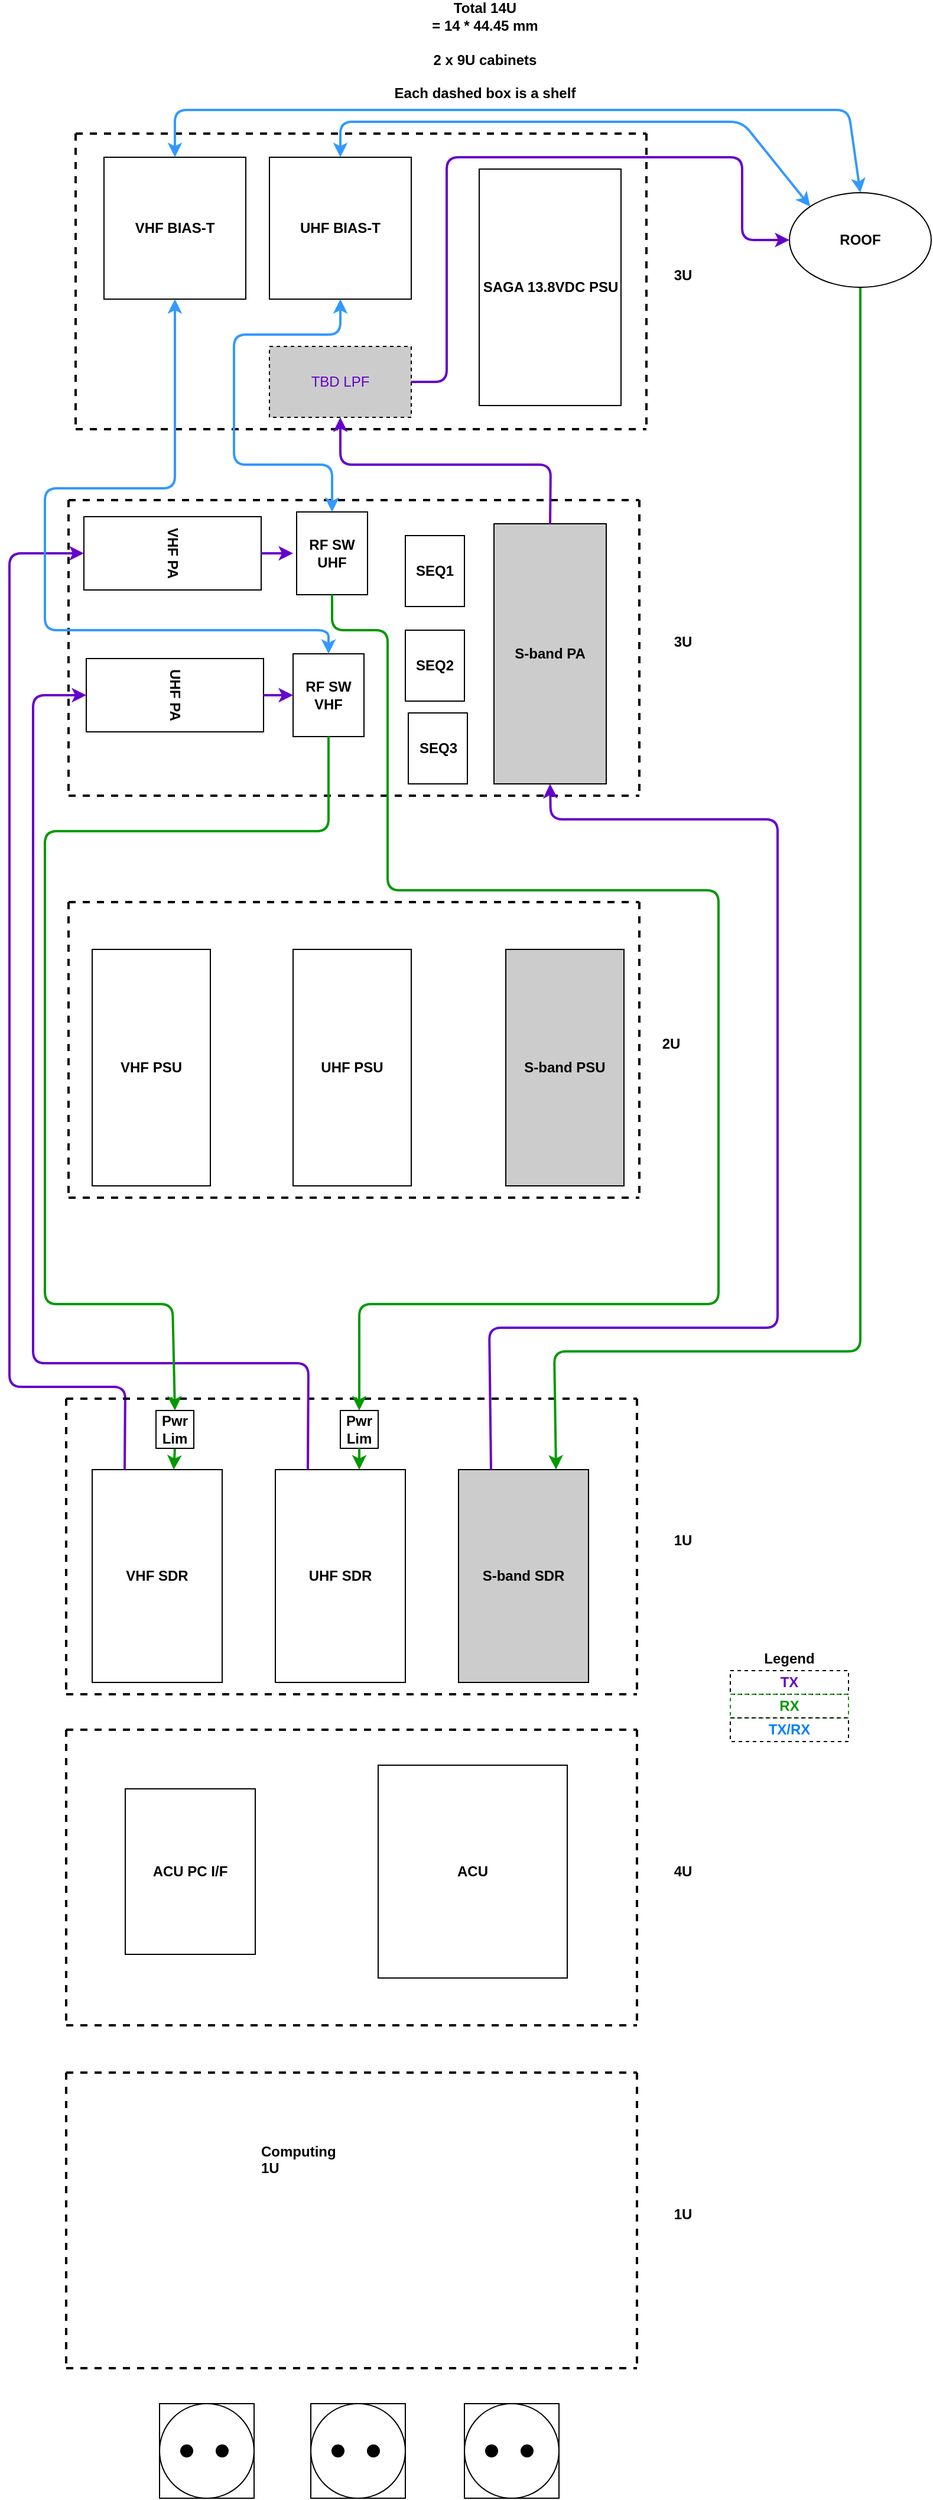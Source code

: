 <mxfile version="14.6.13" type="device"><diagram id="G7nDACRaAgQDOhFIkx01" name="Page-1"><mxGraphModel dx="2200" dy="1904" grid="1" gridSize="10" guides="1" tooltips="1" connect="1" arrows="1" fold="1" page="1" pageScale="1" pageWidth="850" pageHeight="1100" math="0" shadow="0"><root><mxCell id="0"/><mxCell id="1" parent="0"/><mxCell id="vSorLqkz3DRTunxZYa6K-1" value="" style="endArrow=none;dashed=1;html=1;strokeWidth=2;fontStyle=1" parent="1" edge="1"><mxGeometry width="50" height="50" relative="1" as="geometry"><mxPoint x="10" y="10" as="sourcePoint"/><mxPoint x="493" y="10" as="targetPoint"/></mxGeometry></mxCell><mxCell id="vSorLqkz3DRTunxZYa6K-2" value="" style="endArrow=none;dashed=1;html=1;strokeWidth=2;fontStyle=1" parent="1" edge="1"><mxGeometry width="50" height="50" relative="1" as="geometry"><mxPoint x="10" y="10" as="sourcePoint"/><mxPoint x="10" y="260" as="targetPoint"/></mxGeometry></mxCell><mxCell id="vSorLqkz3DRTunxZYa6K-4" value="" style="endArrow=none;dashed=1;html=1;strokeWidth=2;fontStyle=1" parent="1" edge="1"><mxGeometry width="50" height="50" relative="1" as="geometry"><mxPoint x="10" y="260" as="sourcePoint"/><mxPoint x="493" y="260" as="targetPoint"/></mxGeometry></mxCell><mxCell id="vSorLqkz3DRTunxZYa6K-5" value="" style="endArrow=none;dashed=1;html=1;strokeWidth=2;fontStyle=1" parent="1" edge="1"><mxGeometry width="50" height="50" relative="1" as="geometry"><mxPoint x="493" y="10" as="sourcePoint"/><mxPoint x="493" y="260" as="targetPoint"/></mxGeometry></mxCell><mxCell id="vSorLqkz3DRTunxZYa6K-6" value="VHF PA" style="rounded=0;whiteSpace=wrap;html=1;fontStyle=1;rotation=90;" parent="1" vertex="1"><mxGeometry x="67" y="-20" width="62" height="150" as="geometry"/></mxCell><mxCell id="vSorLqkz3DRTunxZYa6K-7" value="UHF PA" style="rounded=0;whiteSpace=wrap;html=1;fontStyle=1;rotation=90;" parent="1" vertex="1"><mxGeometry x="69" y="100" width="62" height="150" as="geometry"/></mxCell><mxCell id="vSorLqkz3DRTunxZYa6K-8" value="S-band PSU" style="rounded=0;whiteSpace=wrap;html=1;fontStyle=1;fillColor=#CCCCCC;" parent="1" vertex="1"><mxGeometry x="380" y="390" width="100" height="200" as="geometry"/></mxCell><mxCell id="vSorLqkz3DRTunxZYa6K-9" value="UHF PSU" style="rounded=0;whiteSpace=wrap;html=1;fontStyle=1" parent="1" vertex="1"><mxGeometry x="200" y="390" width="100" height="200" as="geometry"/></mxCell><mxCell id="vSorLqkz3DRTunxZYa6K-11" value="" style="endArrow=none;dashed=1;html=1;strokeWidth=2;fontStyle=1" parent="1" edge="1"><mxGeometry width="50" height="50" relative="1" as="geometry"><mxPoint x="10" y="350" as="sourcePoint"/><mxPoint x="493" y="350" as="targetPoint"/></mxGeometry></mxCell><mxCell id="vSorLqkz3DRTunxZYa6K-12" value="" style="endArrow=none;dashed=1;html=1;strokeWidth=2;fontStyle=1" parent="1" edge="1"><mxGeometry width="50" height="50" relative="1" as="geometry"><mxPoint x="10" y="350" as="sourcePoint"/><mxPoint x="10" y="600" as="targetPoint"/></mxGeometry></mxCell><mxCell id="vSorLqkz3DRTunxZYa6K-13" value="" style="endArrow=none;dashed=1;html=1;strokeWidth=2;fontStyle=1" parent="1" edge="1"><mxGeometry width="50" height="50" relative="1" as="geometry"><mxPoint x="10" y="600" as="sourcePoint"/><mxPoint x="493" y="600" as="targetPoint"/></mxGeometry></mxCell><mxCell id="vSorLqkz3DRTunxZYa6K-14" value="" style="endArrow=none;dashed=1;html=1;strokeWidth=2;fontStyle=1" parent="1" edge="1"><mxGeometry width="50" height="50" relative="1" as="geometry"><mxPoint x="493" y="350" as="sourcePoint"/><mxPoint x="493" y="600" as="targetPoint"/></mxGeometry></mxCell><mxCell id="vSorLqkz3DRTunxZYa6K-15" value="VHF PSU" style="rounded=0;whiteSpace=wrap;html=1;fontStyle=1" parent="1" vertex="1"><mxGeometry x="30" y="390" width="100" height="200" as="geometry"/></mxCell><mxCell id="vSorLqkz3DRTunxZYa6K-16" value="S-band PA" style="rounded=0;whiteSpace=wrap;html=1;fontStyle=1;fillColor=#CCCCCC;" parent="1" vertex="1"><mxGeometry x="370" y="30" width="95" height="220" as="geometry"/></mxCell><mxCell id="vSorLqkz3DRTunxZYa6K-17" value="3U" style="text;html=1;strokeColor=none;fillColor=none;align=center;verticalAlign=middle;whiteSpace=wrap;rounded=0;fontStyle=1" parent="1" vertex="1"><mxGeometry x="510" y="120" width="40" height="20" as="geometry"/></mxCell><mxCell id="vSorLqkz3DRTunxZYa6K-19" value="2U" style="text;html=1;strokeColor=none;fillColor=none;align=center;verticalAlign=middle;whiteSpace=wrap;rounded=0;fontStyle=1" parent="1" vertex="1"><mxGeometry x="500" y="460" width="40" height="20" as="geometry"/></mxCell><mxCell id="vSorLqkz3DRTunxZYa6K-20" value="RF SW&lt;br&gt;UHF" style="rounded=0;whiteSpace=wrap;html=1;rotation=0;fontStyle=1" parent="1" vertex="1"><mxGeometry x="203" y="20" width="60" height="70" as="geometry"/></mxCell><mxCell id="vSorLqkz3DRTunxZYa6K-21" value="" style="endArrow=none;dashed=1;html=1;strokeWidth=2;fontStyle=1" parent="1" edge="1"><mxGeometry width="50" height="50" relative="1" as="geometry"><mxPoint x="16" y="-300" as="sourcePoint"/><mxPoint x="499" y="-300" as="targetPoint"/></mxGeometry></mxCell><mxCell id="vSorLqkz3DRTunxZYa6K-22" value="" style="endArrow=none;dashed=1;html=1;strokeWidth=2;fontStyle=1" parent="1" edge="1"><mxGeometry width="50" height="50" relative="1" as="geometry"><mxPoint x="16" y="-300" as="sourcePoint"/><mxPoint x="16" y="-50" as="targetPoint"/></mxGeometry></mxCell><mxCell id="vSorLqkz3DRTunxZYa6K-23" value="" style="endArrow=none;dashed=1;html=1;strokeWidth=2;fontStyle=1" parent="1" edge="1"><mxGeometry width="50" height="50" relative="1" as="geometry"><mxPoint x="16" y="-50" as="sourcePoint"/><mxPoint x="499" y="-50" as="targetPoint"/></mxGeometry></mxCell><mxCell id="vSorLqkz3DRTunxZYa6K-24" value="" style="endArrow=none;dashed=1;html=1;strokeWidth=2;fontStyle=1" parent="1" edge="1"><mxGeometry width="50" height="50" relative="1" as="geometry"><mxPoint x="499" y="-300" as="sourcePoint"/><mxPoint x="499" y="-50" as="targetPoint"/></mxGeometry></mxCell><mxCell id="vSorLqkz3DRTunxZYa6K-25" value="RF SW&lt;br&gt;VHF" style="rounded=0;whiteSpace=wrap;html=1;rotation=0;fontStyle=1" parent="1" vertex="1"><mxGeometry x="200" y="140" width="60" height="70" as="geometry"/></mxCell><mxCell id="vSorLqkz3DRTunxZYa6K-39" value="VHF BIAS-T" style="rounded=0;whiteSpace=wrap;html=1;fillColor=#FFFFFF;fontStyle=1" parent="1" vertex="1"><mxGeometry x="40" y="-280" width="120" height="120" as="geometry"/></mxCell><mxCell id="vSorLqkz3DRTunxZYa6K-40" value="UHF BIAS-T" style="rounded=0;whiteSpace=wrap;html=1;fillColor=#FFFFFF;fontStyle=1" parent="1" vertex="1"><mxGeometry x="180" y="-280" width="120" height="120" as="geometry"/></mxCell><mxCell id="vSorLqkz3DRTunxZYa6K-41" value="SAGA 13.8VDC PSU" style="rounded=0;whiteSpace=wrap;html=1;fillColor=#FFFFFF;fontStyle=1" parent="1" vertex="1"><mxGeometry x="357.5" y="-270" width="120" height="200" as="geometry"/></mxCell><mxCell id="vSorLqkz3DRTunxZYa6K-42" value="SEQ1" style="rounded=0;whiteSpace=wrap;html=1;fillColor=#FFFFFF;fontStyle=1" parent="1" vertex="1"><mxGeometry x="295" y="40" width="50" height="60" as="geometry"/></mxCell><mxCell id="vSorLqkz3DRTunxZYa6K-43" value="SEQ2" style="rounded=0;whiteSpace=wrap;html=1;fillColor=#FFFFFF;fontStyle=1" parent="1" vertex="1"><mxGeometry x="295" y="120" width="50" height="60" as="geometry"/></mxCell><mxCell id="vSorLqkz3DRTunxZYa6K-44" value="3U" style="text;html=1;strokeColor=none;fillColor=none;align=center;verticalAlign=middle;whiteSpace=wrap;rounded=0;fontStyle=1" parent="1" vertex="1"><mxGeometry x="510" y="-190" width="40" height="20" as="geometry"/></mxCell><mxCell id="vSorLqkz3DRTunxZYa6K-45" value="" style="endArrow=none;dashed=1;html=1;strokeWidth=2;fontStyle=1;startArrow=none;" parent="1" edge="1"><mxGeometry width="50" height="50" relative="1" as="geometry"><mxPoint x="80" y="770" as="sourcePoint"/><mxPoint x="491" y="770" as="targetPoint"/></mxGeometry></mxCell><mxCell id="vSorLqkz3DRTunxZYa6K-46" value="" style="endArrow=none;dashed=1;html=1;strokeWidth=2;fontStyle=1" parent="1" edge="1"><mxGeometry width="50" height="50" relative="1" as="geometry"><mxPoint x="8" y="770" as="sourcePoint"/><mxPoint x="8" y="1020" as="targetPoint"/></mxGeometry></mxCell><mxCell id="vSorLqkz3DRTunxZYa6K-47" value="" style="endArrow=none;dashed=1;html=1;strokeWidth=2;fontStyle=1" parent="1" edge="1"><mxGeometry width="50" height="50" relative="1" as="geometry"><mxPoint x="8" y="1020" as="sourcePoint"/><mxPoint x="491" y="1020" as="targetPoint"/></mxGeometry></mxCell><mxCell id="vSorLqkz3DRTunxZYa6K-48" value="" style="endArrow=none;dashed=1;html=1;strokeWidth=2;fontStyle=1" parent="1" edge="1"><mxGeometry width="50" height="50" relative="1" as="geometry"><mxPoint x="491" y="770" as="sourcePoint"/><mxPoint x="491" y="1020" as="targetPoint"/></mxGeometry></mxCell><mxCell id="vSorLqkz3DRTunxZYa6K-49" value="" style="endArrow=none;dashed=1;html=1;strokeWidth=2;fontStyle=1" parent="1" edge="1"><mxGeometry width="50" height="50" relative="1" as="geometry"><mxPoint x="8" y="1340" as="sourcePoint"/><mxPoint x="491" y="1340" as="targetPoint"/></mxGeometry></mxCell><mxCell id="vSorLqkz3DRTunxZYa6K-50" value="" style="endArrow=none;dashed=1;html=1;strokeWidth=2;fontStyle=1" parent="1" edge="1"><mxGeometry width="50" height="50" relative="1" as="geometry"><mxPoint x="8" y="1340" as="sourcePoint"/><mxPoint x="8" y="1590" as="targetPoint"/></mxGeometry></mxCell><mxCell id="vSorLqkz3DRTunxZYa6K-51" value="" style="endArrow=none;dashed=1;html=1;strokeWidth=2;fontStyle=1" parent="1" edge="1"><mxGeometry width="50" height="50" relative="1" as="geometry"><mxPoint x="8" y="1590" as="sourcePoint"/><mxPoint x="491" y="1590" as="targetPoint"/></mxGeometry></mxCell><mxCell id="vSorLqkz3DRTunxZYa6K-52" value="" style="endArrow=none;dashed=1;html=1;strokeWidth=2;fontStyle=1" parent="1" edge="1"><mxGeometry width="50" height="50" relative="1" as="geometry"><mxPoint x="491" y="1340" as="sourcePoint"/><mxPoint x="491" y="1590" as="targetPoint"/></mxGeometry></mxCell><mxCell id="vSorLqkz3DRTunxZYa6K-53" value="&lt;div&gt;Computing&lt;/div&gt;&lt;div&gt;1U&lt;/div&gt;" style="text;html=1;strokeColor=none;fillColor=none;spacing=5;spacingTop=-20;whiteSpace=wrap;overflow=hidden;rounded=0;fontStyle=1" parent="1" vertex="1"><mxGeometry x="168" y="1410" width="190" height="120" as="geometry"/></mxCell><mxCell id="vSorLqkz3DRTunxZYa6K-55" value="VHF SDR" style="rounded=0;whiteSpace=wrap;html=1;fillColor=#FFFFFF;fontStyle=1" parent="1" vertex="1"><mxGeometry x="30" y="830" width="110" height="180" as="geometry"/></mxCell><mxCell id="vSorLqkz3DRTunxZYa6K-56" value="UHF SDR" style="rounded=0;whiteSpace=wrap;html=1;fillColor=#FFFFFF;fontStyle=1" parent="1" vertex="1"><mxGeometry x="185" y="830" width="110" height="180" as="geometry"/></mxCell><mxCell id="vSorLqkz3DRTunxZYa6K-57" value="S-band SDR" style="rounded=0;whiteSpace=wrap;html=1;fontStyle=1;fillColor=#CCCCCC;" parent="1" vertex="1"><mxGeometry x="340" y="830" width="110" height="180" as="geometry"/></mxCell><mxCell id="vSorLqkz3DRTunxZYa6K-59" value="1U" style="text;html=1;strokeColor=none;fillColor=none;align=center;verticalAlign=middle;whiteSpace=wrap;rounded=0;fontStyle=1" parent="1" vertex="1"><mxGeometry x="510" y="880" width="40" height="20" as="geometry"/></mxCell><mxCell id="vSorLqkz3DRTunxZYa6K-60" value="1U" style="text;html=1;strokeColor=none;fillColor=none;align=center;verticalAlign=middle;whiteSpace=wrap;rounded=0;fontStyle=1" parent="1" vertex="1"><mxGeometry x="510" y="1450" width="40" height="20" as="geometry"/></mxCell><mxCell id="vSorLqkz3DRTunxZYa6K-61" value="" style="endArrow=none;dashed=1;html=1;strokeWidth=2;fontStyle=1" parent="1" edge="1"><mxGeometry width="50" height="50" relative="1" as="geometry"><mxPoint x="8" y="1050" as="sourcePoint"/><mxPoint x="491" y="1050" as="targetPoint"/></mxGeometry></mxCell><mxCell id="vSorLqkz3DRTunxZYa6K-62" value="" style="endArrow=none;dashed=1;html=1;strokeWidth=2;fontStyle=1" parent="1" edge="1"><mxGeometry width="50" height="50" relative="1" as="geometry"><mxPoint x="8" y="1050" as="sourcePoint"/><mxPoint x="8" y="1300" as="targetPoint"/></mxGeometry></mxCell><mxCell id="vSorLqkz3DRTunxZYa6K-63" value="" style="endArrow=none;dashed=1;html=1;strokeWidth=2;fontStyle=1" parent="1" edge="1"><mxGeometry width="50" height="50" relative="1" as="geometry"><mxPoint x="8" y="1300" as="sourcePoint"/><mxPoint x="491" y="1300" as="targetPoint"/></mxGeometry></mxCell><mxCell id="vSorLqkz3DRTunxZYa6K-64" value="" style="endArrow=none;dashed=1;html=1;strokeWidth=2;fontStyle=1" parent="1" edge="1"><mxGeometry width="50" height="50" relative="1" as="geometry"><mxPoint x="491" y="1050" as="sourcePoint"/><mxPoint x="491" y="1300" as="targetPoint"/></mxGeometry></mxCell><mxCell id="vSorLqkz3DRTunxZYa6K-66" value="4U" style="text;html=1;strokeColor=none;fillColor=none;align=center;verticalAlign=middle;whiteSpace=wrap;rounded=0;fontStyle=1" parent="1" vertex="1"><mxGeometry x="510" y="1160" width="40" height="20" as="geometry"/></mxCell><mxCell id="vSorLqkz3DRTunxZYa6K-67" value="ACU" style="rounded=0;whiteSpace=wrap;html=1;fillColor=#FFFFFF;fontStyle=1" parent="1" vertex="1"><mxGeometry x="272" y="1080" width="160" height="180" as="geometry"/></mxCell><mxCell id="vSorLqkz3DRTunxZYa6K-69" value="ACU PC I/F" style="rounded=0;whiteSpace=wrap;html=1;fillColor=#FFFFFF;fontStyle=1" parent="1" vertex="1"><mxGeometry x="58" y="1100" width="110" height="140" as="geometry"/></mxCell><mxCell id="vSorLqkz3DRTunxZYa6K-70" value="" style="whiteSpace=wrap;html=1;aspect=fixed;fontStyle=1" parent="1" vertex="1"><mxGeometry x="87" y="1620" width="80" height="80" as="geometry"/></mxCell><mxCell id="vSorLqkz3DRTunxZYa6K-71" value="" style="ellipse;whiteSpace=wrap;html=1;aspect=fixed;fontStyle=1" parent="1" vertex="1"><mxGeometry x="87" y="1620" width="80" height="80" as="geometry"/></mxCell><mxCell id="vSorLqkz3DRTunxZYa6K-72" value="" style="ellipse;whiteSpace=wrap;html=1;aspect=fixed;fillColor=#000000;fontStyle=1" parent="1" vertex="1"><mxGeometry x="105" y="1655" width="10" height="10" as="geometry"/></mxCell><mxCell id="vSorLqkz3DRTunxZYa6K-73" value="" style="ellipse;whiteSpace=wrap;html=1;aspect=fixed;fillColor=#000000;fontStyle=1" parent="1" vertex="1"><mxGeometry x="135" y="1655" width="10" height="10" as="geometry"/></mxCell><mxCell id="vSorLqkz3DRTunxZYa6K-74" value="" style="whiteSpace=wrap;html=1;aspect=fixed;fontStyle=1" parent="1" vertex="1"><mxGeometry x="215" y="1620" width="80" height="80" as="geometry"/></mxCell><mxCell id="vSorLqkz3DRTunxZYa6K-75" value="" style="ellipse;whiteSpace=wrap;html=1;aspect=fixed;fontStyle=1" parent="1" vertex="1"><mxGeometry x="215" y="1620" width="80" height="80" as="geometry"/></mxCell><mxCell id="vSorLqkz3DRTunxZYa6K-76" value="" style="ellipse;whiteSpace=wrap;html=1;aspect=fixed;fillColor=#000000;fontStyle=1" parent="1" vertex="1"><mxGeometry x="233" y="1655" width="10" height="10" as="geometry"/></mxCell><mxCell id="vSorLqkz3DRTunxZYa6K-77" value="" style="ellipse;whiteSpace=wrap;html=1;aspect=fixed;fillColor=#000000;fontStyle=1" parent="1" vertex="1"><mxGeometry x="263" y="1655" width="10" height="10" as="geometry"/></mxCell><mxCell id="vSorLqkz3DRTunxZYa6K-78" value="" style="whiteSpace=wrap;html=1;aspect=fixed;fontStyle=1" parent="1" vertex="1"><mxGeometry x="345" y="1620" width="80" height="80" as="geometry"/></mxCell><mxCell id="vSorLqkz3DRTunxZYa6K-79" value="" style="ellipse;whiteSpace=wrap;html=1;aspect=fixed;fontStyle=1" parent="1" vertex="1"><mxGeometry x="345" y="1620" width="80" height="80" as="geometry"/></mxCell><mxCell id="vSorLqkz3DRTunxZYa6K-80" value="" style="ellipse;whiteSpace=wrap;html=1;aspect=fixed;fillColor=#000000;fontStyle=1" parent="1" vertex="1"><mxGeometry x="363" y="1655" width="10" height="10" as="geometry"/></mxCell><mxCell id="vSorLqkz3DRTunxZYa6K-81" value="" style="ellipse;whiteSpace=wrap;html=1;aspect=fixed;fillColor=#000000;fontStyle=1" parent="1" vertex="1"><mxGeometry x="393" y="1655" width="10" height="10" as="geometry"/></mxCell><mxCell id="zt7a4A1_IANosEbeikQI-1" value="&lt;div&gt;Total 14U&lt;/div&gt;&lt;div&gt;= 14 * 44.45 mm&lt;br&gt;&lt;/div&gt;&lt;div&gt;&lt;br&gt;&lt;/div&gt;&lt;div&gt;2 x 9U cabinets&lt;br&gt;&lt;/div&gt;&lt;div&gt;&lt;br&gt;&lt;/div&gt;&lt;div&gt;Each dashed box is a shelf&lt;br&gt;&lt;/div&gt;" style="text;html=1;strokeColor=none;fillColor=none;align=center;verticalAlign=middle;whiteSpace=wrap;rounded=0;fontStyle=1" parent="1" vertex="1"><mxGeometry x="185" y="-380" width="355" height="20" as="geometry"/></mxCell><mxCell id="zt7a4A1_IANosEbeikQI-2" value="" style="endArrow=classic;html=1;strokeWidth=2;exitX=0.25;exitY=0;exitDx=0;exitDy=0;entryX=0.5;entryY=1;entryDx=0;entryDy=0;strokeColor=#6600CC;" parent="1" source="vSorLqkz3DRTunxZYa6K-57" target="vSorLqkz3DRTunxZYa6K-16" edge="1"><mxGeometry width="50" height="50" relative="1" as="geometry"><mxPoint x="400" y="620" as="sourcePoint"/><mxPoint x="450" y="570" as="targetPoint"/><Array as="points"><mxPoint x="366" y="710"/><mxPoint x="610" y="710"/><mxPoint x="610" y="280"/><mxPoint x="418" y="280"/></Array></mxGeometry></mxCell><mxCell id="zt7a4A1_IANosEbeikQI-4" value="" style="endArrow=classic;html=1;strokeWidth=2;entryX=0.75;entryY=0;entryDx=0;entryDy=0;strokeColor=#009900;" parent="1" target="vSorLqkz3DRTunxZYa6K-57" edge="1"><mxGeometry width="50" height="50" relative="1" as="geometry"><mxPoint x="680" y="-170" as="sourcePoint"/><mxPoint x="450" y="490" as="targetPoint"/><Array as="points"><mxPoint x="680" y="730"/><mxPoint x="421" y="730"/></Array></mxGeometry></mxCell><mxCell id="zt7a4A1_IANosEbeikQI-5" value="&lt;div&gt;&lt;font color=&quot;#000000&quot;&gt;ROOF&lt;/font&gt;&lt;/div&gt;" style="ellipse;whiteSpace=wrap;html=1;fontColor=#6600CC;fontStyle=1" parent="1" vertex="1"><mxGeometry x="620" y="-250" width="120" height="80" as="geometry"/></mxCell><mxCell id="zt7a4A1_IANosEbeikQI-7" value="" style="endArrow=classic;html=1;strokeWidth=2;entryX=0.5;entryY=1;entryDx=0;entryDy=0;exitX=0.25;exitY=0;exitDx=0;exitDy=0;fontColor=#6600CC;strokeColor=#6600CC;" parent="1" source="vSorLqkz3DRTunxZYa6K-55" target="vSorLqkz3DRTunxZYa6K-6" edge="1"><mxGeometry width="50" height="50" relative="1" as="geometry"><mxPoint x="400" y="530" as="sourcePoint"/><mxPoint x="450" y="480" as="targetPoint"/><Array as="points"><mxPoint x="58" y="760"/><mxPoint x="-40" y="760"/><mxPoint x="-40" y="290"/><mxPoint x="-40" y="55"/></Array></mxGeometry></mxCell><mxCell id="zt7a4A1_IANosEbeikQI-8" value="" style="endArrow=classic;html=1;strokeWidth=2;entryX=0.5;entryY=1;entryDx=0;entryDy=0;exitX=0.25;exitY=0;exitDx=0;exitDy=0;fontColor=#6600CC;strokeColor=#6600CC;" parent="1" source="vSorLqkz3DRTunxZYa6K-56" target="vSorLqkz3DRTunxZYa6K-7" edge="1"><mxGeometry width="50" height="50" relative="1" as="geometry"><mxPoint x="400" y="530" as="sourcePoint"/><mxPoint x="450" y="480" as="targetPoint"/><Array as="points"><mxPoint x="213" y="740"/><mxPoint x="-20" y="740"/><mxPoint x="-20" y="320"/><mxPoint x="-20" y="175"/></Array></mxGeometry></mxCell><mxCell id="zt7a4A1_IANosEbeikQI-12" value="" style="endArrow=classic;html=1;strokeWidth=2;exitX=0.5;exitY=1;exitDx=0;exitDy=0;strokeColor=#009900;entryX=0.5;entryY=0;entryDx=0;entryDy=0;" parent="1" source="vSorLqkz3DRTunxZYa6K-20" edge="1" target="PNg0Ag7GJFfTbgwR9UDH-4"><mxGeometry width="50" height="50" relative="1" as="geometry"><mxPoint x="527.75" y="-170" as="sourcePoint"/><mxPoint x="268" y="770" as="targetPoint"/><Array as="points"><mxPoint x="233" y="120"/><mxPoint x="280" y="120"/><mxPoint x="280" y="340"/><mxPoint x="560" y="340"/><mxPoint x="560" y="690"/><mxPoint x="256" y="690"/></Array></mxGeometry></mxCell><mxCell id="zt7a4A1_IANosEbeikQI-13" value="" style="endArrow=classic;html=1;strokeWidth=2;exitX=0.5;exitY=1;exitDx=0;exitDy=0;strokeColor=#009900;entryX=0.5;entryY=0;entryDx=0;entryDy=0;" parent="1" source="vSorLqkz3DRTunxZYa6K-25" edge="1" target="PNg0Ag7GJFfTbgwR9UDH-1"><mxGeometry width="50" height="50" relative="1" as="geometry"><mxPoint x="580" y="-210" as="sourcePoint"/><mxPoint x="105" y="760" as="targetPoint"/><Array as="points"><mxPoint x="230" y="290"/><mxPoint x="-10" y="290"/><mxPoint x="-10" y="690"/><mxPoint x="98" y="690"/></Array></mxGeometry></mxCell><mxCell id="zt7a4A1_IANosEbeikQI-17" value="" style="endArrow=classic;html=1;strokeColor=#6600CC;strokeWidth=2;fontColor=#6600CC;exitX=0.5;exitY=0;exitDx=0;exitDy=0;entryX=0;entryY=0.5;entryDx=0;entryDy=0;" parent="1" source="vSorLqkz3DRTunxZYa6K-7" target="vSorLqkz3DRTunxZYa6K-25" edge="1"><mxGeometry width="50" height="50" relative="1" as="geometry"><mxPoint x="400" y="130" as="sourcePoint"/><mxPoint x="450" y="80" as="targetPoint"/></mxGeometry></mxCell><mxCell id="zt7a4A1_IANosEbeikQI-18" value="" style="endArrow=classic;html=1;strokeColor=#6600CC;strokeWidth=2;fontColor=#6600CC;exitX=0.5;exitY=0;exitDx=0;exitDy=0;" parent="1" source="vSorLqkz3DRTunxZYa6K-6" edge="1"><mxGeometry width="50" height="50" relative="1" as="geometry"><mxPoint x="400" y="130" as="sourcePoint"/><mxPoint x="200" y="55" as="targetPoint"/></mxGeometry></mxCell><mxCell id="zt7a4A1_IANosEbeikQI-19" value="" style="endArrow=classic;html=1;strokeColor=#6600CC;strokeWidth=2;fontColor=#6600CC;exitX=0.5;exitY=0;exitDx=0;exitDy=0;entryX=0.5;entryY=1;entryDx=0;entryDy=0;" parent="1" source="vSorLqkz3DRTunxZYa6K-16" target="zt7a4A1_IANosEbeikQI-20" edge="1"><mxGeometry width="50" height="50" relative="1" as="geometry"><mxPoint x="400" y="130" as="sourcePoint"/><mxPoint x="420" y="-30" as="targetPoint"/><Array as="points"><mxPoint x="418" y="-20"/><mxPoint x="240" y="-20"/></Array></mxGeometry></mxCell><mxCell id="zt7a4A1_IANosEbeikQI-20" value="TBD LPF" style="rounded=0;whiteSpace=wrap;html=1;fontColor=#6600CC;dashed=1;fillColor=#CCCCCC;" parent="1" vertex="1"><mxGeometry x="180" y="-120" width="120" height="60" as="geometry"/></mxCell><mxCell id="zt7a4A1_IANosEbeikQI-21" value="" style="endArrow=classic;html=1;strokeColor=#6600CC;strokeWidth=2;fontColor=#6600CC;exitX=1;exitY=0.5;exitDx=0;exitDy=0;entryX=0;entryY=0.5;entryDx=0;entryDy=0;" parent="1" source="zt7a4A1_IANosEbeikQI-20" target="zt7a4A1_IANosEbeikQI-5" edge="1"><mxGeometry width="50" height="50" relative="1" as="geometry"><mxPoint x="400" y="140" as="sourcePoint"/><mxPoint x="450" y="90" as="targetPoint"/><Array as="points"><mxPoint x="330" y="-90"/><mxPoint x="330" y="-280"/><mxPoint x="580" y="-280"/><mxPoint x="580" y="-210"/></Array></mxGeometry></mxCell><mxCell id="zt7a4A1_IANosEbeikQI-22" value="" style="endArrow=classic;startArrow=classic;html=1;strokeWidth=2;fontColor=#6600CC;exitX=0.5;exitY=1;exitDx=0;exitDy=0;entryX=0.5;entryY=0;entryDx=0;entryDy=0;strokeColor=#3399FF;" parent="1" source="vSorLqkz3DRTunxZYa6K-39" target="vSorLqkz3DRTunxZYa6K-25" edge="1"><mxGeometry width="50" height="50" relative="1" as="geometry"><mxPoint x="400" y="-70" as="sourcePoint"/><mxPoint x="450" y="-120" as="targetPoint"/><Array as="points"><mxPoint x="100"/><mxPoint x="-10"/><mxPoint x="-10" y="120"/><mxPoint x="230" y="120"/></Array></mxGeometry></mxCell><mxCell id="zt7a4A1_IANosEbeikQI-23" value="" style="endArrow=classic;startArrow=classic;html=1;strokeWidth=2;fontColor=#6600CC;entryX=0.5;entryY=0;entryDx=0;entryDy=0;exitX=0.5;exitY=1;exitDx=0;exitDy=0;strokeColor=#3399FF;" parent="1" source="vSorLqkz3DRTunxZYa6K-40" target="vSorLqkz3DRTunxZYa6K-20" edge="1"><mxGeometry width="50" height="50" relative="1" as="geometry"><mxPoint x="240" y="-150" as="sourcePoint"/><mxPoint x="450" y="-120" as="targetPoint"/><Array as="points"><mxPoint x="240" y="-130"/><mxPoint x="150" y="-130"/><mxPoint x="150" y="-20"/><mxPoint x="233" y="-20"/></Array></mxGeometry></mxCell><mxCell id="zt7a4A1_IANosEbeikQI-24" value="" style="endArrow=classic;startArrow=classic;html=1;strokeWidth=2;fontColor=#6600CC;exitX=0.5;exitY=0;exitDx=0;exitDy=0;entryX=0.5;entryY=0;entryDx=0;entryDy=0;strokeColor=#3399FF;" parent="1" source="vSorLqkz3DRTunxZYa6K-39" target="zt7a4A1_IANosEbeikQI-5" edge="1"><mxGeometry width="50" height="50" relative="1" as="geometry"><mxPoint x="400" y="-70" as="sourcePoint"/><mxPoint x="670" y="-310" as="targetPoint"/><Array as="points"><mxPoint x="100" y="-320"/><mxPoint x="670" y="-320"/></Array></mxGeometry></mxCell><mxCell id="zt7a4A1_IANosEbeikQI-25" value="" style="endArrow=classic;startArrow=classic;html=1;strokeWidth=2;fontColor=#6600CC;exitX=0.5;exitY=0;exitDx=0;exitDy=0;entryX=0;entryY=0;entryDx=0;entryDy=0;strokeColor=#3399FF;" parent="1" source="vSorLqkz3DRTunxZYa6K-40" target="zt7a4A1_IANosEbeikQI-5" edge="1"><mxGeometry width="50" height="50" relative="1" as="geometry"><mxPoint x="400" y="-70" as="sourcePoint"/><mxPoint x="450" y="-120" as="targetPoint"/><Array as="points"><mxPoint x="240" y="-310"/><mxPoint x="580" y="-310"/></Array></mxGeometry></mxCell><mxCell id="zt7a4A1_IANosEbeikQI-40" value="Legend" style="text;html=1;strokeColor=none;fillColor=none;align=center;verticalAlign=middle;whiteSpace=wrap;rounded=0;dashed=1;fontColor=#000000;fontStyle=1" parent="1" vertex="1"><mxGeometry x="570" y="980" width="100" height="20" as="geometry"/></mxCell><mxCell id="zt7a4A1_IANosEbeikQI-41" value="TX" style="text;html=1;fillColor=none;align=center;verticalAlign=middle;whiteSpace=wrap;rounded=0;dashed=1;fontStyle=1;fontColor=#6600CC;strokeColor=#000000;" parent="1" vertex="1"><mxGeometry x="570" y="1000" width="100" height="20" as="geometry"/></mxCell><mxCell id="zt7a4A1_IANosEbeikQI-42" value="RX" style="text;html=1;fillColor=none;align=center;verticalAlign=middle;whiteSpace=wrap;rounded=0;dashed=1;fontStyle=1;strokeColor=#009900;fontColor=#009900;" parent="1" vertex="1"><mxGeometry x="570" y="1020" width="100" height="20" as="geometry"/></mxCell><mxCell id="zt7a4A1_IANosEbeikQI-43" value="TX/RX" style="text;html=1;fillColor=none;align=center;verticalAlign=middle;whiteSpace=wrap;rounded=0;dashed=1;fontStyle=1;strokeColor=#000000;fontColor=#007FFF;" parent="1" vertex="1"><mxGeometry x="570" y="1040" width="100" height="20" as="geometry"/></mxCell><mxCell id="PNg0Ag7GJFfTbgwR9UDH-4" value="&lt;div&gt;&lt;font color=&quot;#000000&quot;&gt;Pwr&lt;/font&gt;&lt;/div&gt;&lt;div&gt;&lt;font color=&quot;#000000&quot;&gt;Lim&lt;/font&gt;&lt;/div&gt;" style="whiteSpace=wrap;html=1;aspect=fixed;fillColor=#FFFFFF;fontColor=#CC0000;fontStyle=1" vertex="1" parent="1"><mxGeometry x="240" y="780" width="32" height="32" as="geometry"/></mxCell><mxCell id="PNg0Ag7GJFfTbgwR9UDH-5" value="SEQ3" style="rounded=0;whiteSpace=wrap;html=1;fillColor=#FFFFFF;fontStyle=1" vertex="1" parent="1"><mxGeometry x="297.5" y="190" width="50" height="60" as="geometry"/></mxCell><mxCell id="PNg0Ag7GJFfTbgwR9UDH-6" value="" style="endArrow=classic;html=1;strokeWidth=2;exitX=0.5;exitY=1;exitDx=0;exitDy=0;strokeColor=#009900;" edge="1" parent="1" source="PNg0Ag7GJFfTbgwR9UDH-1"><mxGeometry width="50" height="50" relative="1" as="geometry"><mxPoint x="70" y="750" as="sourcePoint"/><mxPoint x="99" y="830" as="targetPoint"/></mxGeometry></mxCell><mxCell id="PNg0Ag7GJFfTbgwR9UDH-1" value="&lt;div&gt;&lt;font color=&quot;#000000&quot;&gt;Pwr&lt;/font&gt;&lt;/div&gt;&lt;div&gt;&lt;font color=&quot;#000000&quot;&gt;Lim&lt;/font&gt;&lt;/div&gt;" style="whiteSpace=wrap;html=1;aspect=fixed;fillColor=#FFFFFF;fontColor=#CC0000;fontStyle=1" vertex="1" parent="1"><mxGeometry x="84" y="780" width="32" height="32" as="geometry"/></mxCell><mxCell id="PNg0Ag7GJFfTbgwR9UDH-8" value="" style="endArrow=none;dashed=1;html=1;strokeWidth=2;fontStyle=1" edge="1" parent="1"><mxGeometry width="50" height="50" relative="1" as="geometry"><mxPoint x="8" y="770" as="sourcePoint"/><mxPoint x="90" y="770" as="targetPoint"/></mxGeometry></mxCell><mxCell id="PNg0Ag7GJFfTbgwR9UDH-9" value="" style="endArrow=classic;html=1;strokeWidth=2;exitX=0.5;exitY=1;exitDx=0;exitDy=0;strokeColor=#009900;" edge="1" parent="1" source="PNg0Ag7GJFfTbgwR9UDH-4"><mxGeometry width="50" height="50" relative="1" as="geometry"><mxPoint x="110" y="822" as="sourcePoint"/><mxPoint x="256" y="830" as="targetPoint"/></mxGeometry></mxCell></root></mxGraphModel></diagram></mxfile>